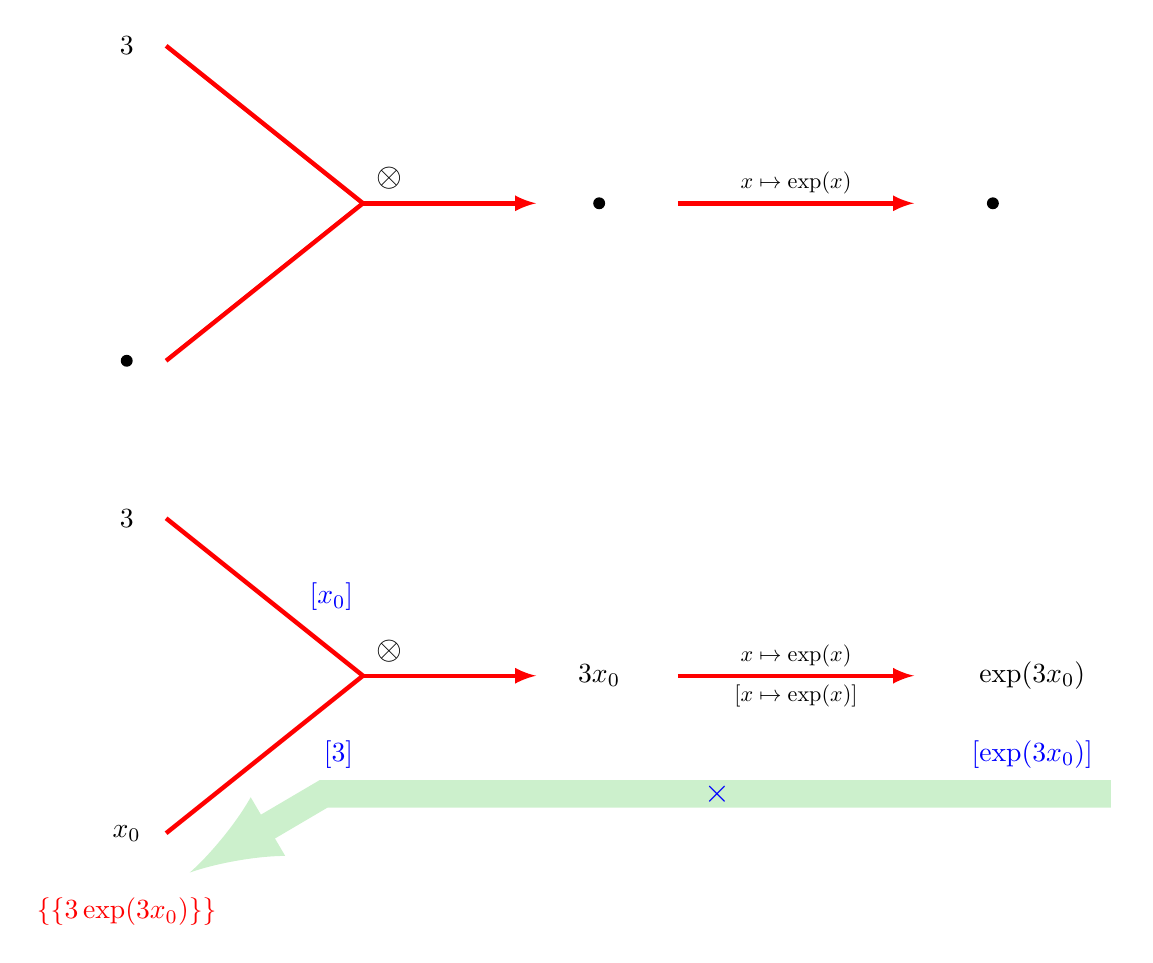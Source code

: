\begin{tikzpicture}

 \fill (0,-2) circle (0.5ex);
% \fill (0,-2) circle (0.5ex);
 \fill (6,0) circle (0.5ex);
 \fill (11,0) circle (0.5ex);
%\node at (0,2) {$x_0$};
\node at (0,2) {$3$};
%\node at (6,0) {$x_0 + y_0$};
% \node[blue,left] at (3,1) {$[1]$};
% \node[blue,left] at (3,-1) {$[1]$};
\draw[ultra thick,red]  (0.5,2) -- (3,0);
\draw[ultra thick,red] (0.5,-2) -- (3,0);
\draw[->,>=latex,ultra thick,red] (3,0) -- ++(2.2,0) node[pos=0,above right,black,scale=1.2]{$\otimes$} ;
\draw[->,>=latex,ultra thick,red] (7,0) -- ++(3,0) node[midway,above,black,scale=0.8]{$x \mapsto \exp(x)$} ;

\begin{scope}[yshift=-6cm]
\node at (0,-2) {$x_0$};
\node[red] at (0,-3) {$\{\{3\exp(3x_0)\}\}$};
\node at (0,2) {$3$};
\node at (6,0) {$3x_0$};
\node at (11.5,0) {$\exp(3x_0)$};
 \node[blue,left] at (3,1) {$[x_0]$};
 \node[blue,left] at (3,-1) {$[3]$};
 \node[blue] at (11.5,-1) {$[\exp(3x_0)]$};
\draw[ultra thick,red]  (0.5,2) -- (3,0);
\draw[ultra thick,red] (0.5,-2) -- (3,0);
 \draw[->,>=latex,ultra thick,red] (3,0) -- ++(2.2,0) node[pos=0,above right,black,scale=1.2]{$\otimes$} ;
\draw[->,>=latex,ultra thick,red] (7,0) -- ++(3,0) node[midway,above,black,scale=0.8]{$x \mapsto \exp(x)$} 
node[midway,below,black,scale=0.8]{$[x \mapsto \exp(x)]$} ;


\draw[->,>=latex,ultra thick,green!70!black!20,line width=10pt] (12.5,-1.5) to node[midway,blue,scale=1.2]{$\times$} ++(-10,0) to ++(-1.7,-1) ;
\end{scope}

\end{tikzpicture}